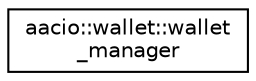 digraph "Graphical Class Hierarchy"
{
  edge [fontname="Helvetica",fontsize="10",labelfontname="Helvetica",labelfontsize="10"];
  node [fontname="Helvetica",fontsize="10",shape=record];
  rankdir="LR";
  Node0 [label="aacio::wallet::wallet\l_manager",height=0.2,width=0.4,color="black", fillcolor="white", style="filled",URL="$classaacio_1_1wallet_1_1wallet__manager.html"];
}
